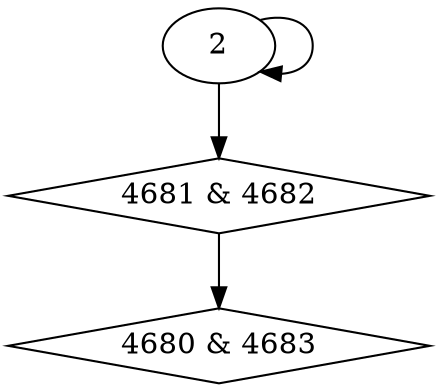 digraph {
0 [label = "4680 & 4683", shape = diamond];
1 [label = "4681 & 4682", shape = diamond];
1 -> 0;
2 -> 1;
2 -> 2;
}
